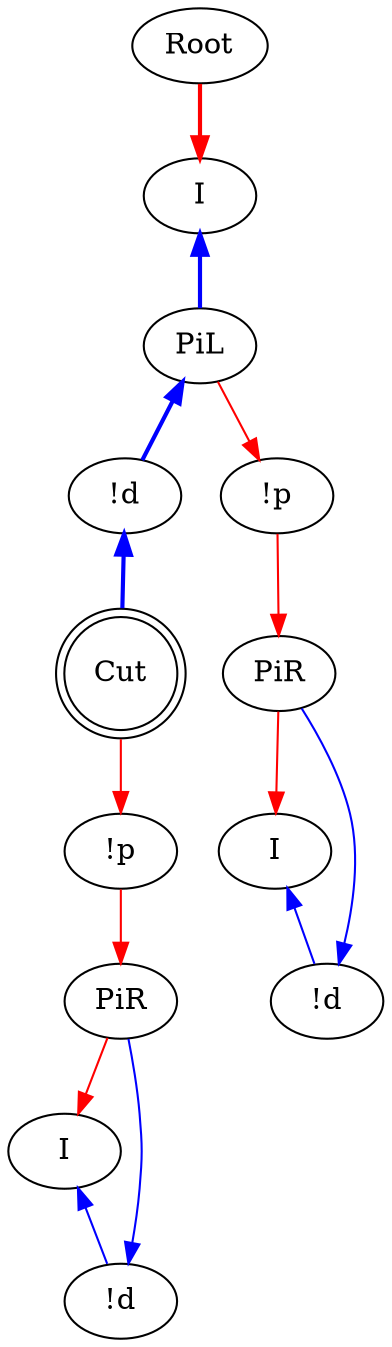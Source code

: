 digraph {
"Root0" [label="Root"]
"!d0" [label="!d"]
"PiL0" [label="PiL"]
"!p0" [label="!p"]
"PiR0" [label="PiR"]
"!d1" [label="!d"]
"I0" [label="I"]
"!p1" [label="!p"]
"Cut0" [label="Cut",shape=doublecircle]
"PiR1" [label="PiR"]
"!d2" [label="!d"]
"I1" [label="I"]
"I2" [label="I"]
"PiL0" -> "!d0"[color=blue,tooltip="e103",penwidth=2,dir=back]
"I2" -> "PiL0"[color=blue,tooltip="e105",penwidth=2,dir=back]
"PiL0" -> "!p0"[color=red,tooltip="e107"]
"!p0" -> "PiR0"[color=red,tooltip="e111"]
"!d1" -> "PiR0"[color=blue,tooltip="e117",dir=back]
"PiR0" -> "I0"[color=red,tooltip="e119"]
"I0" -> "!d1"[color=blue,tooltip="e123",dir=back]
"Cut0" -> "!p1"[color=red,tooltip="e125"]
"!p1" -> "PiR1"[color=red,tooltip="e127"]
"!d2" -> "PiR1"[color=blue,tooltip="e129",dir=back]
"PiR1" -> "I1"[color=red,tooltip="e131"]
"I1" -> "!d2"[color=blue,tooltip="e133",dir=back]
"!d0" -> "Cut0"[color=blue,tooltip="e47",penwidth=2,dir=back]
"Root0" -> "I2"[color=red,tooltip="rettop",penwidth=2]
}
